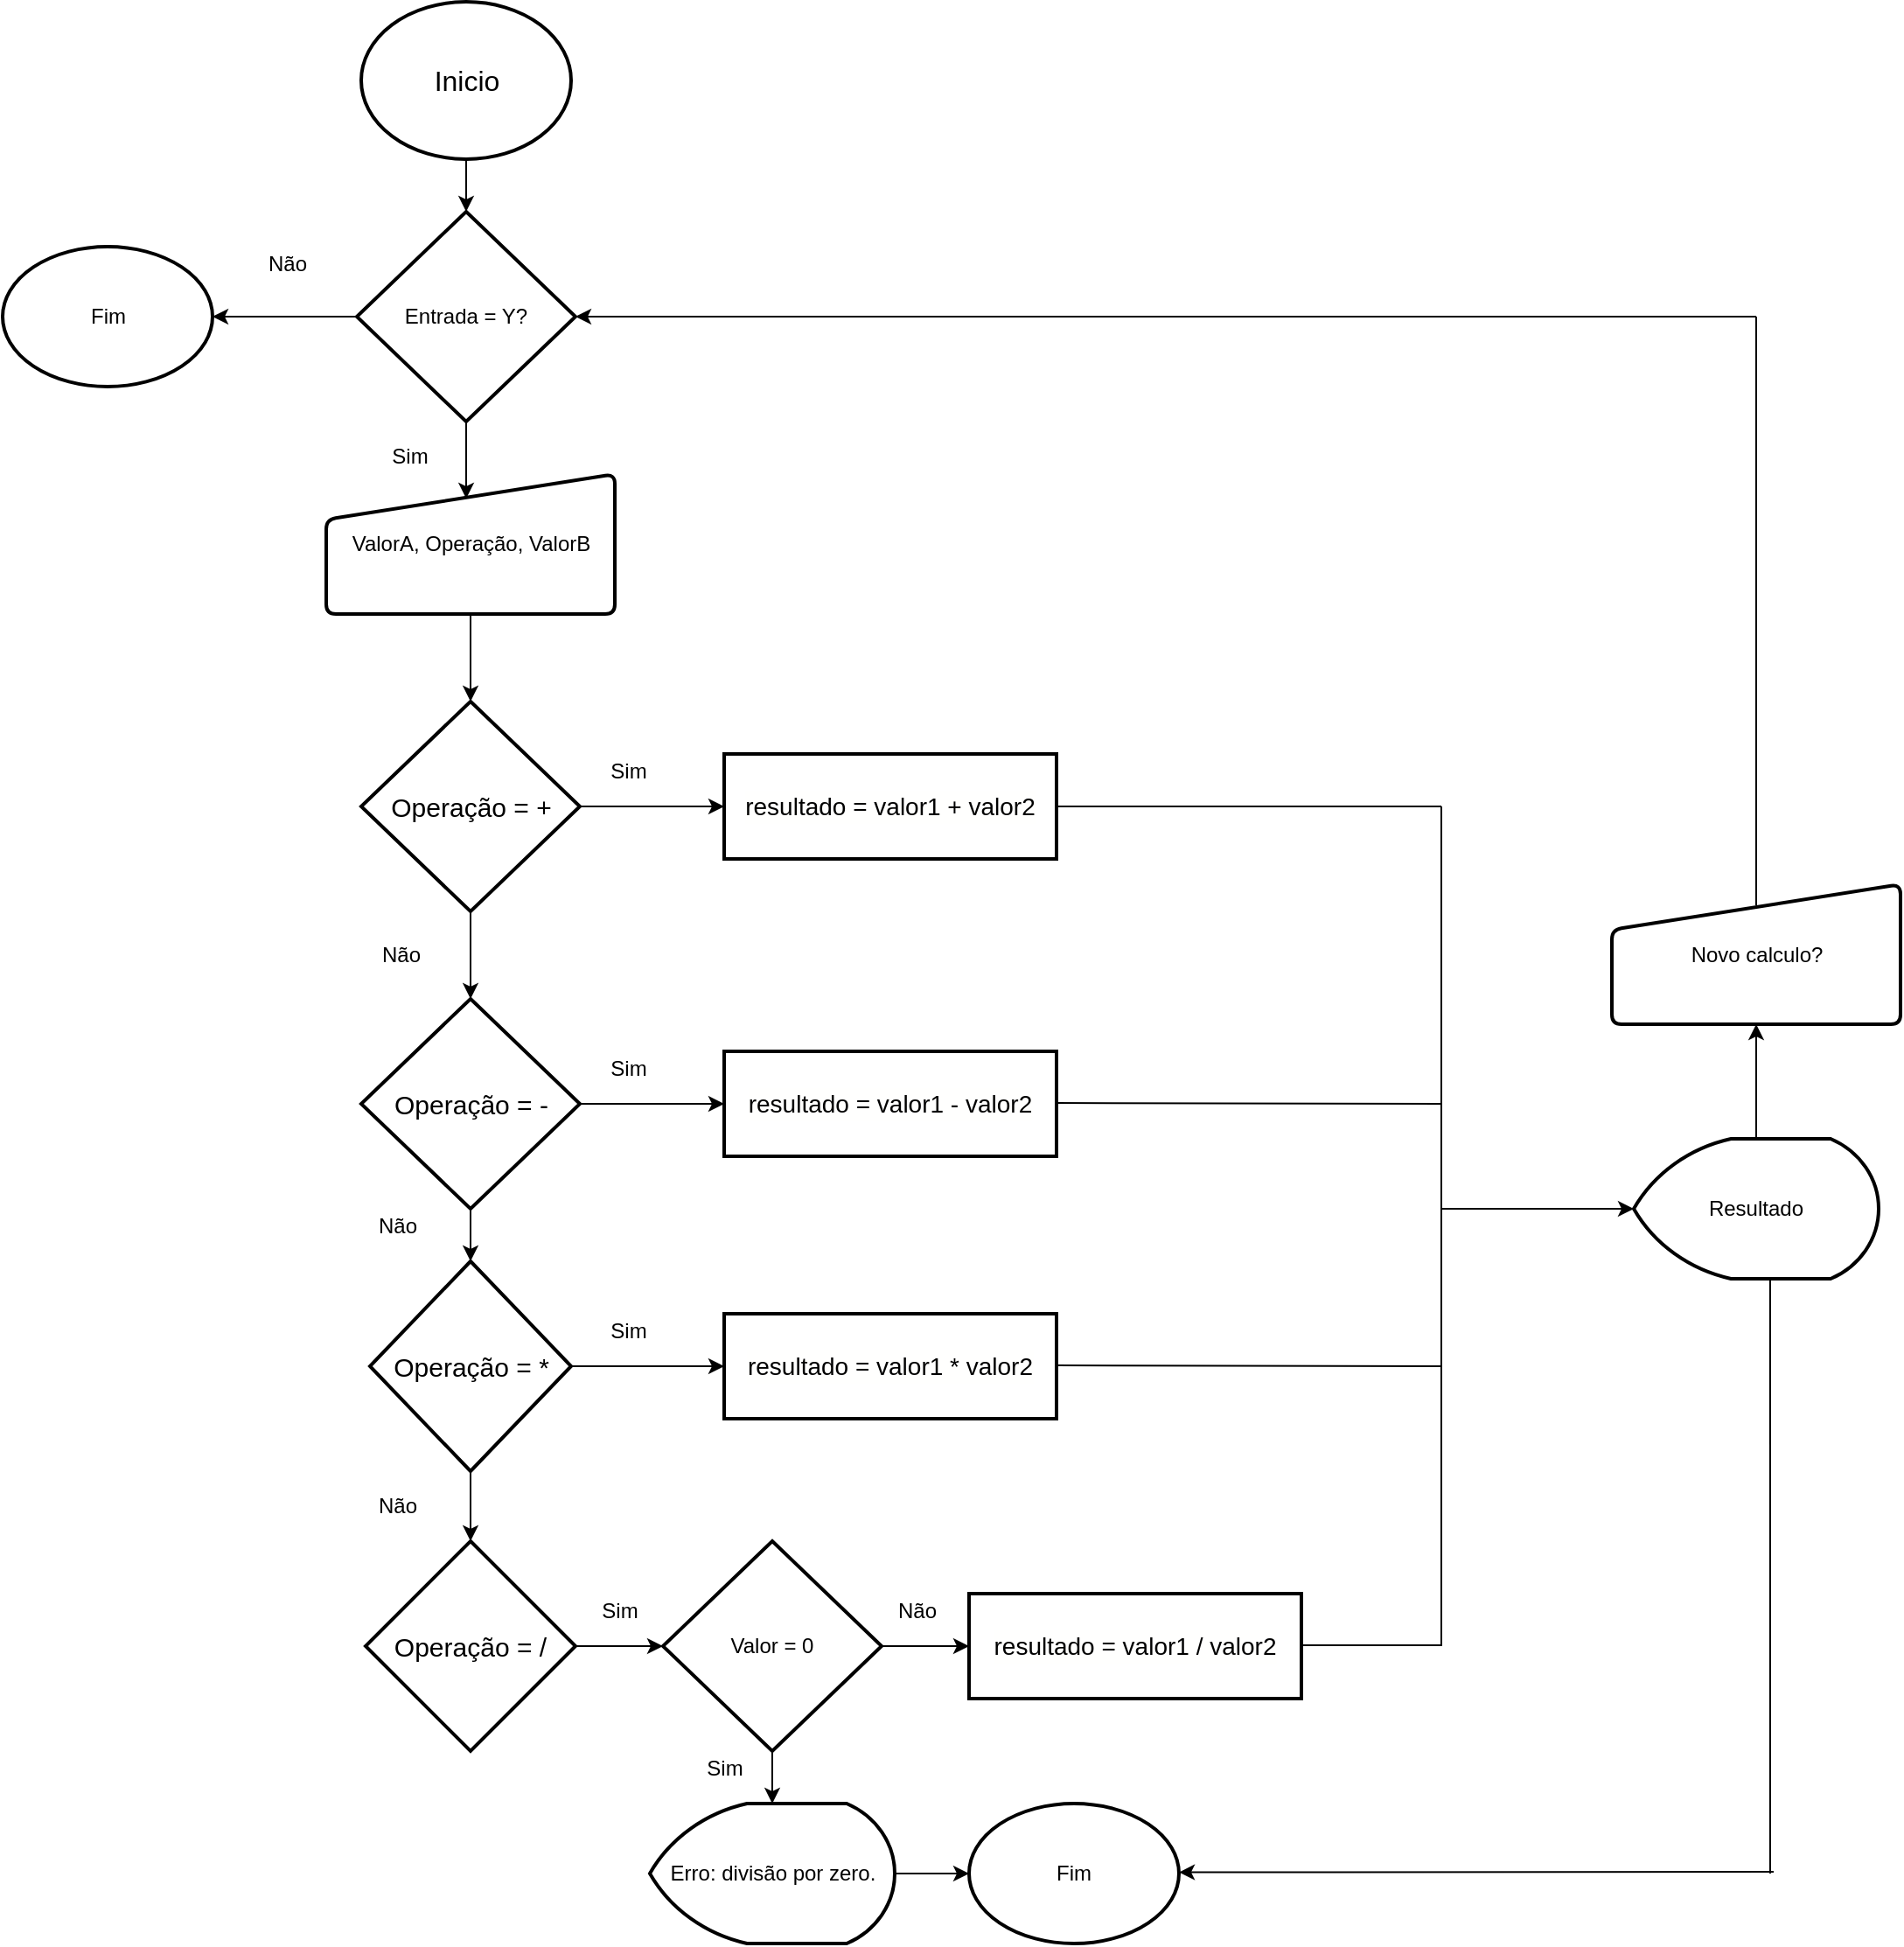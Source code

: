<mxfile version="13.7.5" type="github">
  <diagram id="ahora-BXQ_pVMHsatNbe" name="Page-1">
    <mxGraphModel dx="2031" dy="1089" grid="1" gridSize="10" guides="1" tooltips="1" connect="1" arrows="1" fold="1" page="1" pageScale="1" pageWidth="827" pageHeight="1169" math="0" shadow="0">
      <root>
        <mxCell id="0" />
        <mxCell id="1" parent="0" />
        <mxCell id="dmRQjShE-WPzTf0DSA4U-84" value="" style="endArrow=classic;html=1;strokeWidth=1;exitX=0.5;exitY=1;exitDx=0;exitDy=0;exitPerimeter=0;entryX=0.485;entryY=0.25;entryDx=0;entryDy=0;entryPerimeter=0;" edge="1" parent="1">
          <mxGeometry width="50" height="50" relative="1" as="geometry">
            <mxPoint x="382.5" y="264" as="sourcePoint" />
            <mxPoint x="382.525" y="314" as="targetPoint" />
          </mxGeometry>
        </mxCell>
        <mxCell id="dmRQjShE-WPzTf0DSA4U-89" value="" style="edgeStyle=orthogonalEdgeStyle;rounded=0;orthogonalLoop=1;jettySize=auto;html=1;strokeWidth=1;" edge="1" parent="1" source="dmRQjShE-WPzTf0DSA4U-1" target="dmRQjShE-WPzTf0DSA4U-88">
          <mxGeometry relative="1" as="geometry" />
        </mxCell>
        <mxCell id="dmRQjShE-WPzTf0DSA4U-1" value="Entrada = Y?" style="strokeWidth=2;html=1;shape=mxgraph.flowchart.decision;whiteSpace=wrap;" vertex="1" parent="1">
          <mxGeometry x="320" y="150" width="125" height="120" as="geometry" />
        </mxCell>
        <mxCell id="dmRQjShE-WPzTf0DSA4U-86" value="" style="edgeStyle=orthogonalEdgeStyle;rounded=0;orthogonalLoop=1;jettySize=auto;html=1;strokeWidth=1;" edge="1" parent="1" source="dmRQjShE-WPzTf0DSA4U-2" target="dmRQjShE-WPzTf0DSA4U-1">
          <mxGeometry relative="1" as="geometry" />
        </mxCell>
        <mxCell id="dmRQjShE-WPzTf0DSA4U-2" value="&lt;font style=&quot;font-size: 16px&quot;&gt;Inicio&lt;/font&gt;" style="strokeWidth=2;html=1;shape=mxgraph.flowchart.start_1;whiteSpace=wrap;" vertex="1" parent="1">
          <mxGeometry x="322.5" y="30" width="120" height="90" as="geometry" />
        </mxCell>
        <mxCell id="dmRQjShE-WPzTf0DSA4U-85" value="" style="edgeStyle=orthogonalEdgeStyle;rounded=0;orthogonalLoop=1;jettySize=auto;html=1;strokeWidth=1;" edge="1" parent="1" source="dmRQjShE-WPzTf0DSA4U-5" target="dmRQjShE-WPzTf0DSA4U-9">
          <mxGeometry relative="1" as="geometry" />
        </mxCell>
        <mxCell id="dmRQjShE-WPzTf0DSA4U-5" value="ValorA, Operação, ValorB" style="html=1;strokeWidth=2;shape=manualInput;whiteSpace=wrap;rounded=1;size=26;arcSize=11;" vertex="1" parent="1">
          <mxGeometry x="302.5" y="300" width="165" height="80" as="geometry" />
        </mxCell>
        <mxCell id="dmRQjShE-WPzTf0DSA4U-14" value="" style="edgeStyle=orthogonalEdgeStyle;rounded=0;orthogonalLoop=1;jettySize=auto;html=1;" edge="1" parent="1" source="dmRQjShE-WPzTf0DSA4U-9" target="dmRQjShE-WPzTf0DSA4U-13">
          <mxGeometry relative="1" as="geometry" />
        </mxCell>
        <mxCell id="dmRQjShE-WPzTf0DSA4U-16" value="" style="edgeStyle=orthogonalEdgeStyle;rounded=0;orthogonalLoop=1;jettySize=auto;html=1;" edge="1" parent="1" source="dmRQjShE-WPzTf0DSA4U-9" target="dmRQjShE-WPzTf0DSA4U-15">
          <mxGeometry relative="1" as="geometry" />
        </mxCell>
        <mxCell id="dmRQjShE-WPzTf0DSA4U-9" value="&lt;font style=&quot;font-size: 15px&quot;&gt;Operação = +&lt;/font&gt;" style="strokeWidth=2;html=1;shape=mxgraph.flowchart.decision;whiteSpace=wrap;" vertex="1" parent="1">
          <mxGeometry x="322.5" y="430" width="125" height="120" as="geometry" />
        </mxCell>
        <mxCell id="dmRQjShE-WPzTf0DSA4U-13" value="&lt;div style=&quot;background-color: rgb(255 , 255 , 254) ; font-size: 14px ; line-height: 19px&quot;&gt;resultado = valor1 + valor2&lt;/div&gt;" style="whiteSpace=wrap;html=1;strokeWidth=2;" vertex="1" parent="1">
          <mxGeometry x="530" y="460" width="190" height="60" as="geometry" />
        </mxCell>
        <mxCell id="dmRQjShE-WPzTf0DSA4U-18" value="" style="edgeStyle=orthogonalEdgeStyle;rounded=0;orthogonalLoop=1;jettySize=auto;html=1;" edge="1" parent="1" source="dmRQjShE-WPzTf0DSA4U-15">
          <mxGeometry relative="1" as="geometry">
            <mxPoint x="530" y="660" as="targetPoint" />
          </mxGeometry>
        </mxCell>
        <mxCell id="dmRQjShE-WPzTf0DSA4U-20" value="" style="edgeStyle=orthogonalEdgeStyle;rounded=0;orthogonalLoop=1;jettySize=auto;html=1;" edge="1" parent="1" source="dmRQjShE-WPzTf0DSA4U-15" target="dmRQjShE-WPzTf0DSA4U-19">
          <mxGeometry relative="1" as="geometry" />
        </mxCell>
        <mxCell id="dmRQjShE-WPzTf0DSA4U-15" value="&lt;span style=&quot;font-size: 15px&quot;&gt;Operação = -&lt;/span&gt;" style="rhombus;whiteSpace=wrap;html=1;strokeWidth=2;" vertex="1" parent="1">
          <mxGeometry x="322.5" y="600" width="125" height="120" as="geometry" />
        </mxCell>
        <mxCell id="dmRQjShE-WPzTf0DSA4U-22" value="" style="edgeStyle=orthogonalEdgeStyle;rounded=0;orthogonalLoop=1;jettySize=auto;html=1;" edge="1" parent="1" source="dmRQjShE-WPzTf0DSA4U-19">
          <mxGeometry relative="1" as="geometry">
            <mxPoint x="530" y="810" as="targetPoint" />
          </mxGeometry>
        </mxCell>
        <mxCell id="dmRQjShE-WPzTf0DSA4U-26" value="" style="edgeStyle=orthogonalEdgeStyle;rounded=0;orthogonalLoop=1;jettySize=auto;html=1;" edge="1" parent="1" source="dmRQjShE-WPzTf0DSA4U-19" target="dmRQjShE-WPzTf0DSA4U-25">
          <mxGeometry relative="1" as="geometry" />
        </mxCell>
        <mxCell id="dmRQjShE-WPzTf0DSA4U-19" value="&lt;span style=&quot;font-size: 15px&quot;&gt;Operação = *&lt;/span&gt;" style="rhombus;whiteSpace=wrap;html=1;strokeWidth=2;" vertex="1" parent="1">
          <mxGeometry x="327.5" y="750" width="115" height="120" as="geometry" />
        </mxCell>
        <mxCell id="dmRQjShE-WPzTf0DSA4U-37" value="" style="edgeStyle=orthogonalEdgeStyle;rounded=0;orthogonalLoop=1;jettySize=auto;html=1;" edge="1" parent="1" source="dmRQjShE-WPzTf0DSA4U-25" target="dmRQjShE-WPzTf0DSA4U-36">
          <mxGeometry relative="1" as="geometry" />
        </mxCell>
        <mxCell id="dmRQjShE-WPzTf0DSA4U-25" value="&lt;span style=&quot;font-size: 15px&quot;&gt;Operação = /&lt;/span&gt;" style="rhombus;whiteSpace=wrap;html=1;strokeWidth=2;" vertex="1" parent="1">
          <mxGeometry x="325" y="910" width="120" height="120" as="geometry" />
        </mxCell>
        <mxCell id="dmRQjShE-WPzTf0DSA4U-32" value="&lt;div style=&quot;background-color: rgb(255 , 255 , 254) ; font-size: 14px ; line-height: 19px&quot;&gt;resultado = valor1 - valor2&lt;/div&gt;" style="whiteSpace=wrap;html=1;strokeWidth=2;" vertex="1" parent="1">
          <mxGeometry x="530" y="630" width="190" height="60" as="geometry" />
        </mxCell>
        <mxCell id="dmRQjShE-WPzTf0DSA4U-34" value="&lt;div style=&quot;background-color: rgb(255 , 255 , 254) ; font-size: 14px ; line-height: 19px&quot;&gt;resultado = valor1 * valor2&lt;/div&gt;" style="whiteSpace=wrap;html=1;strokeWidth=2;" vertex="1" parent="1">
          <mxGeometry x="530" y="780" width="190" height="60" as="geometry" />
        </mxCell>
        <mxCell id="dmRQjShE-WPzTf0DSA4U-35" value="&lt;div style=&quot;background-color: rgb(255 , 255 , 254) ; font-size: 14px ; line-height: 19px&quot;&gt;resultado = valor1 / valor2&lt;/div&gt;" style="whiteSpace=wrap;html=1;strokeWidth=2;" vertex="1" parent="1">
          <mxGeometry x="670" y="940" width="190" height="60" as="geometry" />
        </mxCell>
        <mxCell id="dmRQjShE-WPzTf0DSA4U-38" value="" style="edgeStyle=orthogonalEdgeStyle;rounded=0;orthogonalLoop=1;jettySize=auto;html=1;" edge="1" parent="1" source="dmRQjShE-WPzTf0DSA4U-36" target="dmRQjShE-WPzTf0DSA4U-35">
          <mxGeometry relative="1" as="geometry" />
        </mxCell>
        <mxCell id="dmRQjShE-WPzTf0DSA4U-53" value="" style="edgeStyle=orthogonalEdgeStyle;rounded=0;orthogonalLoop=1;jettySize=auto;html=1;strokeWidth=1;" edge="1" parent="1" source="dmRQjShE-WPzTf0DSA4U-36" target="dmRQjShE-WPzTf0DSA4U-52">
          <mxGeometry relative="1" as="geometry" />
        </mxCell>
        <mxCell id="dmRQjShE-WPzTf0DSA4U-36" value="Valor = 0" style="rhombus;whiteSpace=wrap;html=1;strokeWidth=2;" vertex="1" parent="1">
          <mxGeometry x="495" y="910" width="125" height="120" as="geometry" />
        </mxCell>
        <mxCell id="dmRQjShE-WPzTf0DSA4U-39" value="Fim" style="ellipse;whiteSpace=wrap;html=1;strokeWidth=2;" vertex="1" parent="1">
          <mxGeometry x="670" y="1060" width="120" height="80" as="geometry" />
        </mxCell>
        <mxCell id="dmRQjShE-WPzTf0DSA4U-43" value="" style="endArrow=none;html=1;strokeWidth=1;" edge="1" parent="1">
          <mxGeometry width="50" height="50" relative="1" as="geometry">
            <mxPoint x="720" y="490" as="sourcePoint" />
            <mxPoint x="940" y="490" as="targetPoint" />
          </mxGeometry>
        </mxCell>
        <mxCell id="dmRQjShE-WPzTf0DSA4U-44" value="" style="endArrow=none;html=1;strokeWidth=1;" edge="1" parent="1">
          <mxGeometry width="50" height="50" relative="1" as="geometry">
            <mxPoint x="720" y="659.5" as="sourcePoint" />
            <mxPoint x="940" y="660" as="targetPoint" />
          </mxGeometry>
        </mxCell>
        <mxCell id="dmRQjShE-WPzTf0DSA4U-45" value="" style="endArrow=none;html=1;strokeWidth=1;" edge="1" parent="1">
          <mxGeometry width="50" height="50" relative="1" as="geometry">
            <mxPoint x="720" y="809.5" as="sourcePoint" />
            <mxPoint x="940" y="810" as="targetPoint" />
          </mxGeometry>
        </mxCell>
        <mxCell id="dmRQjShE-WPzTf0DSA4U-46" value="" style="endArrow=none;html=1;strokeWidth=1;" edge="1" parent="1">
          <mxGeometry width="50" height="50" relative="1" as="geometry">
            <mxPoint x="860" y="969.5" as="sourcePoint" />
            <mxPoint x="940" y="969.5" as="targetPoint" />
          </mxGeometry>
        </mxCell>
        <mxCell id="dmRQjShE-WPzTf0DSA4U-76" value="" style="edgeStyle=orthogonalEdgeStyle;rounded=0;orthogonalLoop=1;jettySize=auto;html=1;strokeWidth=1;" edge="1" parent="1" source="dmRQjShE-WPzTf0DSA4U-47" target="dmRQjShE-WPzTf0DSA4U-55">
          <mxGeometry relative="1" as="geometry" />
        </mxCell>
        <mxCell id="dmRQjShE-WPzTf0DSA4U-47" value="Resultado" style="strokeWidth=2;html=1;shape=mxgraph.flowchart.display;whiteSpace=wrap;" vertex="1" parent="1">
          <mxGeometry x="1050" y="680" width="140" height="80" as="geometry" />
        </mxCell>
        <mxCell id="dmRQjShE-WPzTf0DSA4U-48" value="" style="endArrow=none;html=1;strokeWidth=1;" edge="1" parent="1">
          <mxGeometry width="50" height="50" relative="1" as="geometry">
            <mxPoint x="940" y="970" as="sourcePoint" />
            <mxPoint x="940" y="490" as="targetPoint" />
          </mxGeometry>
        </mxCell>
        <mxCell id="dmRQjShE-WPzTf0DSA4U-49" value="" style="endArrow=classic;html=1;strokeWidth=1;entryX=0;entryY=0.5;entryDx=0;entryDy=0;entryPerimeter=0;" edge="1" parent="1" target="dmRQjShE-WPzTf0DSA4U-47">
          <mxGeometry width="50" height="50" relative="1" as="geometry">
            <mxPoint x="940" y="720" as="sourcePoint" />
            <mxPoint x="990" y="670" as="targetPoint" />
          </mxGeometry>
        </mxCell>
        <mxCell id="dmRQjShE-WPzTf0DSA4U-50" value="" style="endArrow=none;html=1;strokeWidth=1;entryX=0.557;entryY=1.009;entryDx=0;entryDy=0;entryPerimeter=0;" edge="1" parent="1" target="dmRQjShE-WPzTf0DSA4U-47">
          <mxGeometry width="50" height="50" relative="1" as="geometry">
            <mxPoint x="1128" y="1100" as="sourcePoint" />
            <mxPoint x="870" y="810" as="targetPoint" />
          </mxGeometry>
        </mxCell>
        <mxCell id="dmRQjShE-WPzTf0DSA4U-51" value="" style="endArrow=classic;html=1;strokeWidth=1;" edge="1" parent="1">
          <mxGeometry width="50" height="50" relative="1" as="geometry">
            <mxPoint x="1130" y="1099" as="sourcePoint" />
            <mxPoint x="790" y="1099.29" as="targetPoint" />
          </mxGeometry>
        </mxCell>
        <mxCell id="dmRQjShE-WPzTf0DSA4U-54" value="" style="edgeStyle=orthogonalEdgeStyle;rounded=0;orthogonalLoop=1;jettySize=auto;html=1;strokeWidth=1;" edge="1" parent="1" source="dmRQjShE-WPzTf0DSA4U-52" target="dmRQjShE-WPzTf0DSA4U-39">
          <mxGeometry relative="1" as="geometry" />
        </mxCell>
        <mxCell id="dmRQjShE-WPzTf0DSA4U-52" value="Erro: divisão por zero." style="strokeWidth=2;html=1;shape=mxgraph.flowchart.display;whiteSpace=wrap;" vertex="1" parent="1">
          <mxGeometry x="487.5" y="1060" width="140" height="80" as="geometry" />
        </mxCell>
        <mxCell id="dmRQjShE-WPzTf0DSA4U-55" value="Novo calculo?" style="html=1;strokeWidth=2;shape=manualInput;whiteSpace=wrap;rounded=1;size=26;arcSize=11;" vertex="1" parent="1">
          <mxGeometry x="1037.5" y="534.5" width="165" height="80" as="geometry" />
        </mxCell>
        <mxCell id="dmRQjShE-WPzTf0DSA4U-65" value="Sim" style="text;html=1;align=center;verticalAlign=middle;resizable=0;points=[];autosize=1;" vertex="1" parent="1">
          <mxGeometry x="450" y="940" width="40" height="20" as="geometry" />
        </mxCell>
        <mxCell id="dmRQjShE-WPzTf0DSA4U-66" value="Não" style="text;html=1;align=center;verticalAlign=middle;resizable=0;points=[];autosize=1;" vertex="1" parent="1">
          <mxGeometry x="620" y="940" width="40" height="20" as="geometry" />
        </mxCell>
        <mxCell id="dmRQjShE-WPzTf0DSA4U-67" value="Sim" style="text;html=1;align=center;verticalAlign=middle;resizable=0;points=[];autosize=1;" vertex="1" parent="1">
          <mxGeometry x="510" y="1030" width="40" height="20" as="geometry" />
        </mxCell>
        <mxCell id="dmRQjShE-WPzTf0DSA4U-68" value="Sim" style="text;html=1;align=center;verticalAlign=middle;resizable=0;points=[];autosize=1;" vertex="1" parent="1">
          <mxGeometry x="455" y="780" width="40" height="20" as="geometry" />
        </mxCell>
        <mxCell id="dmRQjShE-WPzTf0DSA4U-69" value="Sim" style="text;html=1;align=center;verticalAlign=middle;resizable=0;points=[];autosize=1;" vertex="1" parent="1">
          <mxGeometry x="455" y="630" width="40" height="20" as="geometry" />
        </mxCell>
        <mxCell id="dmRQjShE-WPzTf0DSA4U-70" value="Sim" style="text;html=1;align=center;verticalAlign=middle;resizable=0;points=[];autosize=1;" vertex="1" parent="1">
          <mxGeometry x="455" y="460" width="40" height="20" as="geometry" />
        </mxCell>
        <mxCell id="dmRQjShE-WPzTf0DSA4U-73" value="Não" style="text;html=1;align=center;verticalAlign=middle;resizable=0;points=[];autosize=1;" vertex="1" parent="1">
          <mxGeometry x="325" y="564.5" width="40" height="20" as="geometry" />
        </mxCell>
        <mxCell id="dmRQjShE-WPzTf0DSA4U-74" value="Não" style="text;html=1;align=center;verticalAlign=middle;resizable=0;points=[];autosize=1;" vertex="1" parent="1">
          <mxGeometry x="322.5" y="720" width="40" height="20" as="geometry" />
        </mxCell>
        <mxCell id="dmRQjShE-WPzTf0DSA4U-75" value="Não" style="text;html=1;align=center;verticalAlign=middle;resizable=0;points=[];autosize=1;" vertex="1" parent="1">
          <mxGeometry x="322.5" y="880" width="40" height="20" as="geometry" />
        </mxCell>
        <mxCell id="dmRQjShE-WPzTf0DSA4U-81" value="" style="endArrow=none;html=1;strokeWidth=1;" edge="1" parent="1">
          <mxGeometry width="50" height="50" relative="1" as="geometry">
            <mxPoint x="1120.0" y="546.5" as="sourcePoint" />
            <mxPoint x="1120" y="210" as="targetPoint" />
          </mxGeometry>
        </mxCell>
        <mxCell id="dmRQjShE-WPzTf0DSA4U-82" value="" style="endArrow=classic;html=1;strokeWidth=1;entryX=1;entryY=0.5;entryDx=0;entryDy=0;entryPerimeter=0;" edge="1" parent="1" target="dmRQjShE-WPzTf0DSA4U-1">
          <mxGeometry width="50" height="50" relative="1" as="geometry">
            <mxPoint x="1120" y="210" as="sourcePoint" />
            <mxPoint x="1000" y="420" as="targetPoint" />
          </mxGeometry>
        </mxCell>
        <mxCell id="dmRQjShE-WPzTf0DSA4U-87" value="Sim" style="text;html=1;align=center;verticalAlign=middle;resizable=0;points=[];autosize=1;" vertex="1" parent="1">
          <mxGeometry x="330" y="280" width="40" height="20" as="geometry" />
        </mxCell>
        <mxCell id="dmRQjShE-WPzTf0DSA4U-88" value="Fim" style="ellipse;whiteSpace=wrap;html=1;strokeWidth=2;" vertex="1" parent="1">
          <mxGeometry x="117.5" y="170" width="120" height="80" as="geometry" />
        </mxCell>
        <mxCell id="dmRQjShE-WPzTf0DSA4U-90" value="Não" style="text;html=1;align=center;verticalAlign=middle;resizable=0;points=[];autosize=1;" vertex="1" parent="1">
          <mxGeometry x="260" y="170" width="40" height="20" as="geometry" />
        </mxCell>
      </root>
    </mxGraphModel>
  </diagram>
</mxfile>
